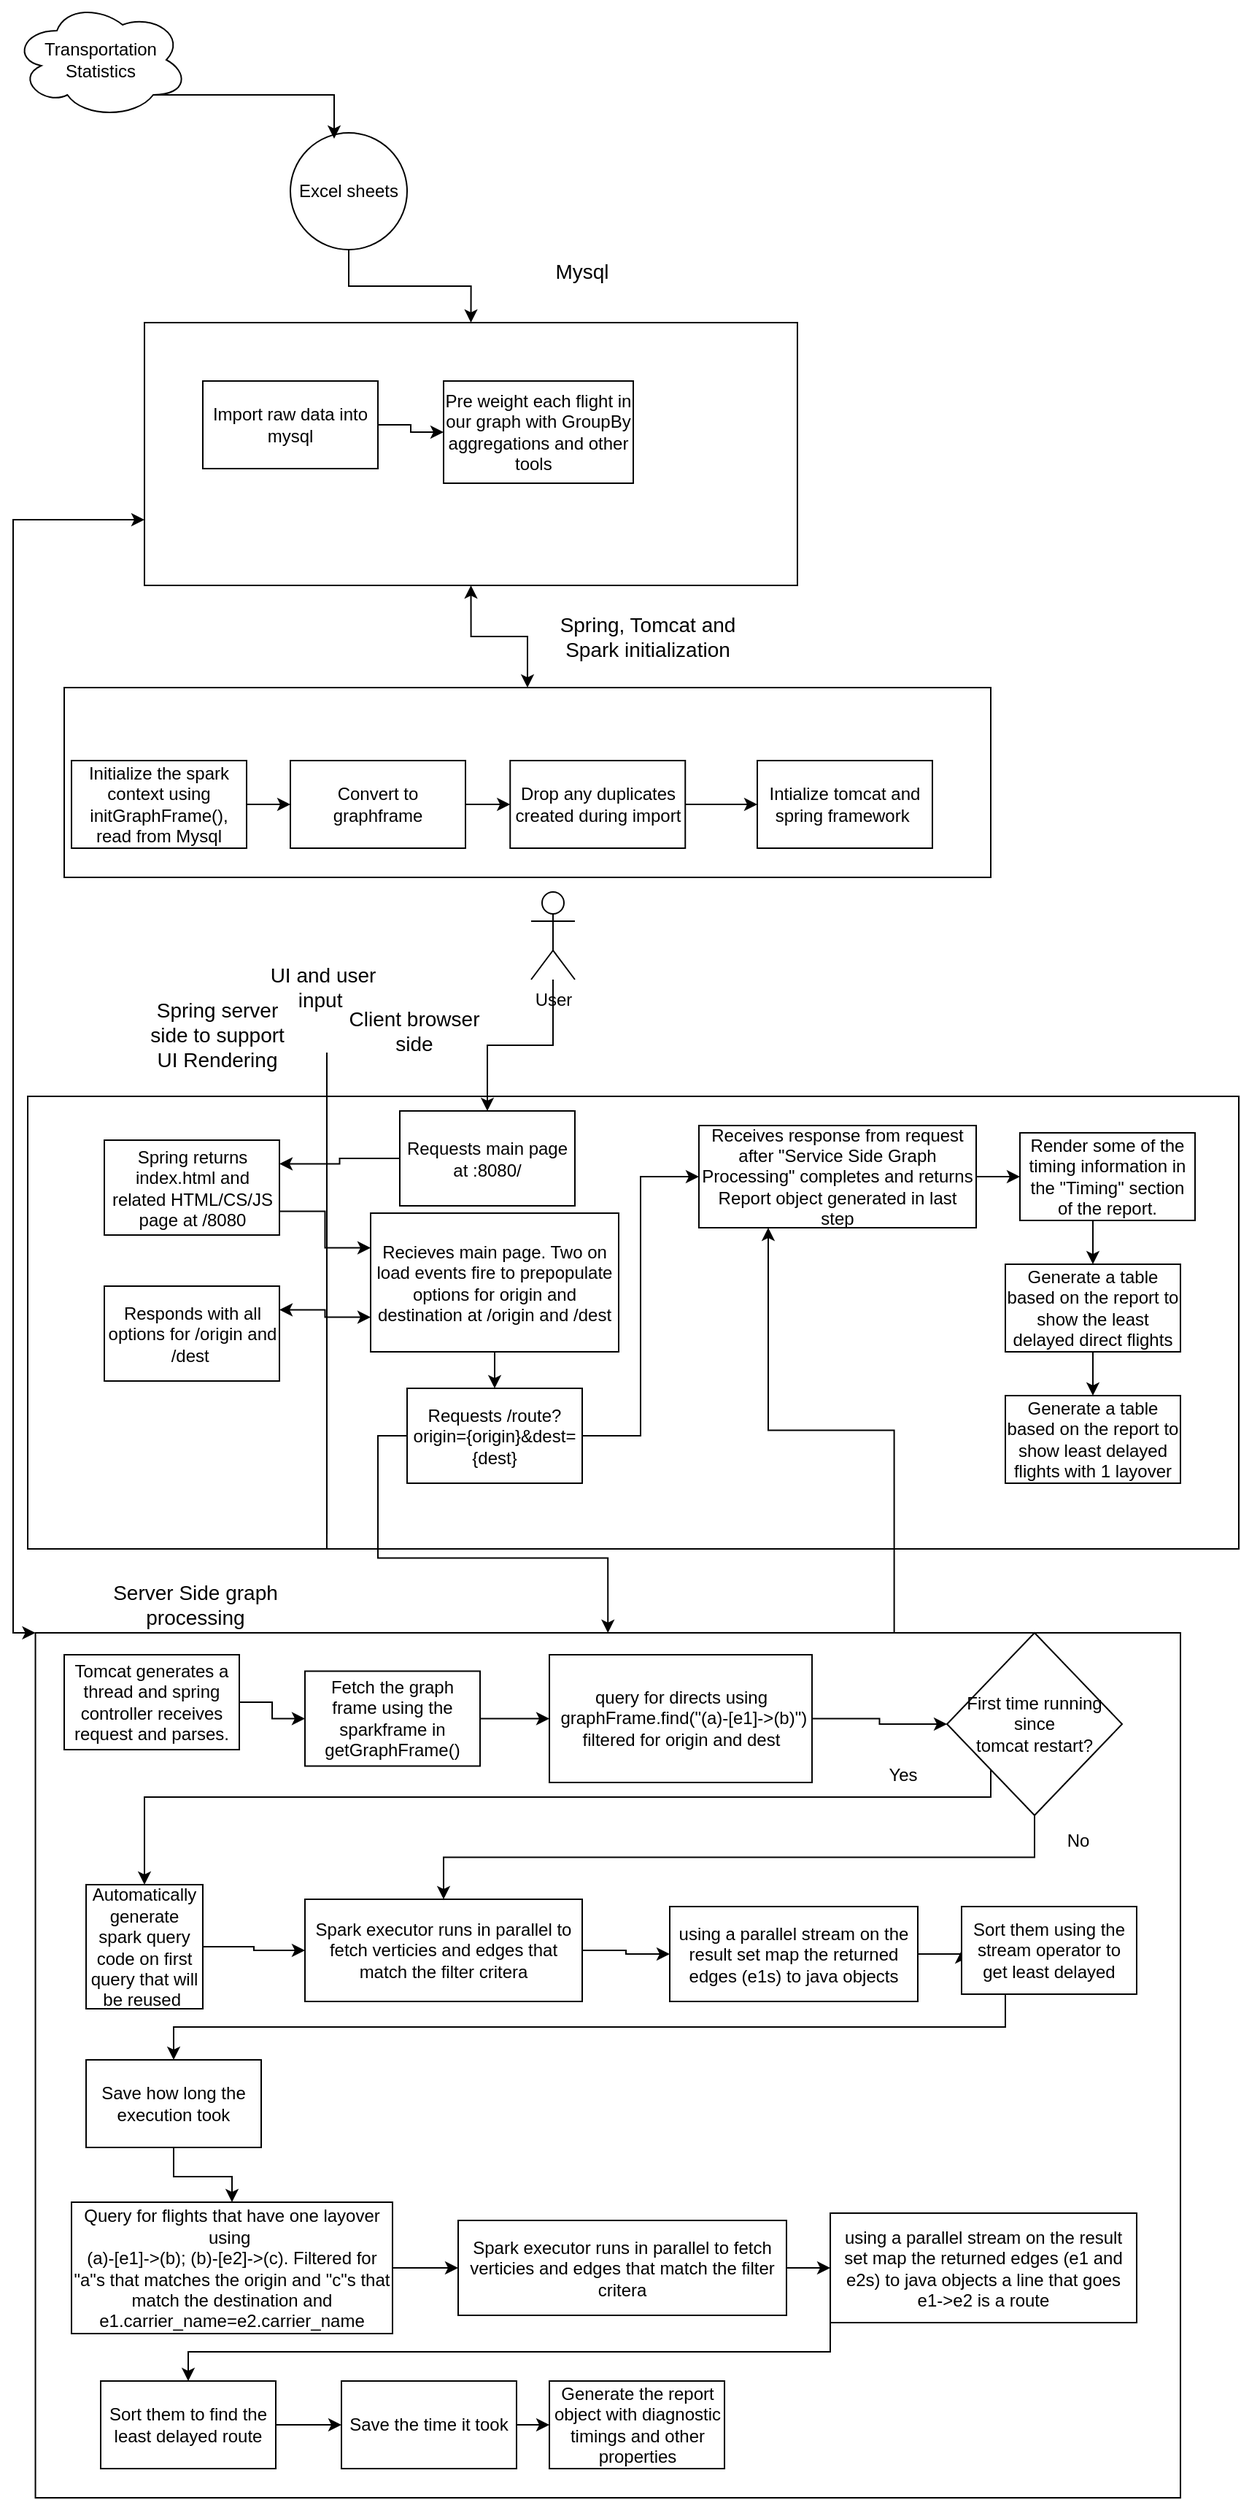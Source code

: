 <mxfile version="22.1.4" type="github">
  <diagram name="Page-1" id="JJKvroaF8k0bOpbIL52W">
    <mxGraphModel dx="930" dy="744" grid="1" gridSize="10" guides="1" tooltips="1" connect="1" arrows="1" fold="1" page="1" pageScale="1" pageWidth="850" pageHeight="1100" math="0" shadow="0">
      <root>
        <mxCell id="0" />
        <mxCell id="1" parent="0" />
        <mxCell id="FXpq7J4yFmvmXV9Q6pKy-30" value="" style="rounded=0;whiteSpace=wrap;html=1;" parent="1" vertex="1">
          <mxGeometry x="30" y="780" width="830" height="310" as="geometry" />
        </mxCell>
        <mxCell id="ejTTFvZG0yE6dTBXoJbS-35" style="edgeStyle=orthogonalEdgeStyle;rounded=0;orthogonalLoop=1;jettySize=auto;html=1;exitX=0.5;exitY=1;exitDx=0;exitDy=0;entryX=0.5;entryY=0;entryDx=0;entryDy=0;" parent="1" source="ejTTFvZG0yE6dTBXoJbS-1" target="ejTTFvZG0yE6dTBXoJbS-29" edge="1">
          <mxGeometry relative="1" as="geometry" />
        </mxCell>
        <mxCell id="ejTTFvZG0yE6dTBXoJbS-1" value="Excel sheets" style="ellipse;whiteSpace=wrap;html=1;aspect=fixed;" parent="1" vertex="1">
          <mxGeometry x="210" y="120" width="80" height="80" as="geometry" />
        </mxCell>
        <mxCell id="ejTTFvZG0yE6dTBXoJbS-3" style="edgeStyle=orthogonalEdgeStyle;rounded=0;orthogonalLoop=1;jettySize=auto;html=1;exitX=0.8;exitY=0.8;exitDx=0;exitDy=0;exitPerimeter=0;entryX=0.375;entryY=0.05;entryDx=0;entryDy=0;entryPerimeter=0;" parent="1" source="ejTTFvZG0yE6dTBXoJbS-2" target="ejTTFvZG0yE6dTBXoJbS-1" edge="1">
          <mxGeometry relative="1" as="geometry" />
        </mxCell>
        <mxCell id="ejTTFvZG0yE6dTBXoJbS-2" value="Transportation&lt;br&gt;Statistics" style="ellipse;shape=cloud;whiteSpace=wrap;html=1;" parent="1" vertex="1">
          <mxGeometry x="20" y="30" width="120" height="80" as="geometry" />
        </mxCell>
        <mxCell id="ejTTFvZG0yE6dTBXoJbS-13" value="" style="rounded=0;whiteSpace=wrap;html=1;" parent="1" vertex="1">
          <mxGeometry x="55" y="500" width="635" height="130" as="geometry" />
        </mxCell>
        <mxCell id="ejTTFvZG0yE6dTBXoJbS-24" style="edgeStyle=orthogonalEdgeStyle;rounded=0;orthogonalLoop=1;jettySize=auto;html=1;exitX=1;exitY=0.5;exitDx=0;exitDy=0;entryX=0;entryY=0.5;entryDx=0;entryDy=0;" parent="1" source="ejTTFvZG0yE6dTBXoJbS-14" target="ejTTFvZG0yE6dTBXoJbS-18" edge="1">
          <mxGeometry relative="1" as="geometry" />
        </mxCell>
        <mxCell id="ejTTFvZG0yE6dTBXoJbS-14" value="Initialize the spark context using initGraphFrame(), read from Mysql" style="rounded=0;whiteSpace=wrap;html=1;" parent="1" vertex="1">
          <mxGeometry x="60" y="550" width="120" height="60" as="geometry" />
        </mxCell>
        <mxCell id="-4SKLqk1sUC6Nr8ay7Aa-25" style="edgeStyle=orthogonalEdgeStyle;rounded=0;orthogonalLoop=1;jettySize=auto;html=1;exitX=1;exitY=0.5;exitDx=0;exitDy=0;entryX=0;entryY=0.5;entryDx=0;entryDy=0;" edge="1" parent="1" source="ejTTFvZG0yE6dTBXoJbS-18" target="-4SKLqk1sUC6Nr8ay7Aa-24">
          <mxGeometry relative="1" as="geometry" />
        </mxCell>
        <mxCell id="ejTTFvZG0yE6dTBXoJbS-18" value="Convert to graphframe" style="rounded=0;whiteSpace=wrap;html=1;" parent="1" vertex="1">
          <mxGeometry x="210" y="550" width="120" height="60" as="geometry" />
        </mxCell>
        <mxCell id="-4SKLqk1sUC6Nr8ay7Aa-1" style="edgeStyle=orthogonalEdgeStyle;rounded=0;orthogonalLoop=1;jettySize=auto;html=1;exitX=0;exitY=0.75;exitDx=0;exitDy=0;entryX=0;entryY=0;entryDx=0;entryDy=0;startArrow=classic;startFill=1;" edge="1" parent="1" source="ejTTFvZG0yE6dTBXoJbS-29" target="FXpq7J4yFmvmXV9Q6pKy-25">
          <mxGeometry relative="1" as="geometry">
            <mxPoint x="210" y="445" as="sourcePoint" />
            <mxPoint x="28.75" y="1015" as="targetPoint" />
            <Array as="points">
              <mxPoint x="20" y="385" />
              <mxPoint x="20" y="1148" />
            </Array>
          </mxGeometry>
        </mxCell>
        <mxCell id="-4SKLqk1sUC6Nr8ay7Aa-66" style="edgeStyle=orthogonalEdgeStyle;rounded=0;orthogonalLoop=1;jettySize=auto;html=1;exitX=0.5;exitY=1;exitDx=0;exitDy=0;entryX=0.5;entryY=0;entryDx=0;entryDy=0;startArrow=classic;startFill=1;" edge="1" parent="1" source="ejTTFvZG0yE6dTBXoJbS-29" target="ejTTFvZG0yE6dTBXoJbS-13">
          <mxGeometry relative="1" as="geometry" />
        </mxCell>
        <mxCell id="ejTTFvZG0yE6dTBXoJbS-29" value="" style="rounded=0;whiteSpace=wrap;html=1;" parent="1" vertex="1">
          <mxGeometry x="110" y="250" width="447.5" height="180" as="geometry" />
        </mxCell>
        <mxCell id="ejTTFvZG0yE6dTBXoJbS-36" style="edgeStyle=orthogonalEdgeStyle;rounded=0;orthogonalLoop=1;jettySize=auto;html=1;exitX=1;exitY=0.5;exitDx=0;exitDy=0;entryX=0;entryY=0.5;entryDx=0;entryDy=0;" parent="1" source="ejTTFvZG0yE6dTBXoJbS-31" target="ejTTFvZG0yE6dTBXoJbS-32" edge="1">
          <mxGeometry relative="1" as="geometry" />
        </mxCell>
        <mxCell id="ejTTFvZG0yE6dTBXoJbS-31" value="Import raw data into mysql" style="rounded=0;whiteSpace=wrap;html=1;" parent="1" vertex="1">
          <mxGeometry x="150" y="290" width="120" height="60" as="geometry" />
        </mxCell>
        <mxCell id="ejTTFvZG0yE6dTBXoJbS-32" value="Pre weight each flight in our graph with GroupBy aggregations and other tools&amp;nbsp;&amp;nbsp;" style="rounded=0;whiteSpace=wrap;html=1;" parent="1" vertex="1">
          <mxGeometry x="315" y="290" width="130" height="70" as="geometry" />
        </mxCell>
        <mxCell id="ejTTFvZG0yE6dTBXoJbS-37" value="&lt;font style=&quot;font-size: 14px;&quot;&gt;Mysql&lt;/font&gt;" style="text;html=1;strokeColor=none;fillColor=none;align=center;verticalAlign=middle;whiteSpace=wrap;rounded=0;" parent="1" vertex="1">
          <mxGeometry x="380" y="200" width="60" height="30" as="geometry" />
        </mxCell>
        <mxCell id="FXpq7J4yFmvmXV9Q6pKy-11" style="edgeStyle=orthogonalEdgeStyle;rounded=0;orthogonalLoop=1;jettySize=auto;html=1;" parent="1" source="FXpq7J4yFmvmXV9Q6pKy-2" target="FXpq7J4yFmvmXV9Q6pKy-12" edge="1">
          <mxGeometry relative="1" as="geometry">
            <mxPoint x="85" y="790" as="targetPoint" />
            <mxPoint x="375" y="740" as="sourcePoint" />
          </mxGeometry>
        </mxCell>
        <mxCell id="FXpq7J4yFmvmXV9Q6pKy-2" value="User" style="shape=umlActor;verticalLabelPosition=bottom;verticalAlign=top;html=1;outlineConnect=0;" parent="1" vertex="1">
          <mxGeometry x="375" y="640" width="30" height="60" as="geometry" />
        </mxCell>
        <mxCell id="FXpq7J4yFmvmXV9Q6pKy-5" value="Intialize tomcat and spring framework&amp;nbsp;" style="rounded=0;whiteSpace=wrap;html=1;" parent="1" vertex="1">
          <mxGeometry x="530" y="550" width="120" height="60" as="geometry" />
        </mxCell>
        <mxCell id="FXpq7J4yFmvmXV9Q6pKy-9" value="&lt;font style=&quot;font-size: 14px;&quot;&gt;Spring, Tomcat and Spark initialization&lt;/font&gt;" style="text;html=1;strokeColor=none;fillColor=none;align=center;verticalAlign=middle;whiteSpace=wrap;rounded=0;" parent="1" vertex="1">
          <mxGeometry x="380" y="450" width="150" height="30" as="geometry" />
        </mxCell>
        <mxCell id="FXpq7J4yFmvmXV9Q6pKy-33" style="edgeStyle=orthogonalEdgeStyle;rounded=0;orthogonalLoop=1;jettySize=auto;html=1;exitX=0;exitY=0.5;exitDx=0;exitDy=0;entryX=1;entryY=0.25;entryDx=0;entryDy=0;" parent="1" source="FXpq7J4yFmvmXV9Q6pKy-12" target="FXpq7J4yFmvmXV9Q6pKy-16" edge="1">
          <mxGeometry relative="1" as="geometry" />
        </mxCell>
        <mxCell id="FXpq7J4yFmvmXV9Q6pKy-12" value="Requests main page at :8080/" style="rounded=0;whiteSpace=wrap;html=1;" parent="1" vertex="1">
          <mxGeometry x="285" y="790" width="120" height="65" as="geometry" />
        </mxCell>
        <mxCell id="FXpq7J4yFmvmXV9Q6pKy-15" value="&lt;font style=&quot;font-size: 14px;&quot;&gt;UI and user input&amp;nbsp;&lt;br&gt;&lt;/font&gt;" style="text;html=1;strokeColor=none;fillColor=none;align=center;verticalAlign=middle;whiteSpace=wrap;rounded=0;" parent="1" vertex="1">
          <mxGeometry x="180" y="670" width="105" height="70" as="geometry" />
        </mxCell>
        <mxCell id="FXpq7J4yFmvmXV9Q6pKy-19" style="edgeStyle=orthogonalEdgeStyle;rounded=0;orthogonalLoop=1;jettySize=auto;html=1;exitX=1;exitY=0.75;exitDx=0;exitDy=0;entryX=0;entryY=0.25;entryDx=0;entryDy=0;" parent="1" source="FXpq7J4yFmvmXV9Q6pKy-16" target="FXpq7J4yFmvmXV9Q6pKy-18" edge="1">
          <mxGeometry relative="1" as="geometry" />
        </mxCell>
        <mxCell id="FXpq7J4yFmvmXV9Q6pKy-16" value="Spring returns index.html and related HTML/CS/JS page at /8080" style="rounded=0;whiteSpace=wrap;html=1;" parent="1" vertex="1">
          <mxGeometry x="82.5" y="810" width="120" height="65" as="geometry" />
        </mxCell>
        <mxCell id="FXpq7J4yFmvmXV9Q6pKy-21" style="edgeStyle=orthogonalEdgeStyle;rounded=0;orthogonalLoop=1;jettySize=auto;html=1;exitX=0;exitY=0.75;exitDx=0;exitDy=0;entryX=1;entryY=0.25;entryDx=0;entryDy=0;startArrow=classic;startFill=1;" parent="1" source="FXpq7J4yFmvmXV9Q6pKy-18" target="FXpq7J4yFmvmXV9Q6pKy-20" edge="1">
          <mxGeometry relative="1" as="geometry" />
        </mxCell>
        <mxCell id="FXpq7J4yFmvmXV9Q6pKy-26" style="edgeStyle=orthogonalEdgeStyle;rounded=0;orthogonalLoop=1;jettySize=auto;html=1;exitX=0.5;exitY=1;exitDx=0;exitDy=0;entryX=0.5;entryY=0;entryDx=0;entryDy=0;" parent="1" source="FXpq7J4yFmvmXV9Q6pKy-18" target="FXpq7J4yFmvmXV9Q6pKy-23" edge="1">
          <mxGeometry relative="1" as="geometry" />
        </mxCell>
        <mxCell id="FXpq7J4yFmvmXV9Q6pKy-18" value="Recieves main page. Two on load events fire to prepopulate options for origin and destination at /origin and /dest" style="rounded=0;whiteSpace=wrap;html=1;" parent="1" vertex="1">
          <mxGeometry x="265" y="860" width="170" height="95" as="geometry" />
        </mxCell>
        <mxCell id="FXpq7J4yFmvmXV9Q6pKy-20" value="Responds with all options for /origin and /dest&amp;nbsp;" style="rounded=0;whiteSpace=wrap;html=1;" parent="1" vertex="1">
          <mxGeometry x="82.5" y="910" width="120" height="65" as="geometry" />
        </mxCell>
        <mxCell id="FXpq7J4yFmvmXV9Q6pKy-29" style="edgeStyle=orthogonalEdgeStyle;rounded=0;orthogonalLoop=1;jettySize=auto;html=1;exitX=0;exitY=0.5;exitDx=0;exitDy=0;entryX=0.5;entryY=0;entryDx=0;entryDy=0;startArrow=none;startFill=0;" parent="1" source="FXpq7J4yFmvmXV9Q6pKy-23" target="FXpq7J4yFmvmXV9Q6pKy-25" edge="1">
          <mxGeometry relative="1" as="geometry" />
        </mxCell>
        <mxCell id="-4SKLqk1sUC6Nr8ay7Aa-73" style="edgeStyle=orthogonalEdgeStyle;rounded=0;orthogonalLoop=1;jettySize=auto;html=1;exitX=1;exitY=0.5;exitDx=0;exitDy=0;entryX=0;entryY=0.5;entryDx=0;entryDy=0;" edge="1" parent="1" source="FXpq7J4yFmvmXV9Q6pKy-23" target="-4SKLqk1sUC6Nr8ay7Aa-72">
          <mxGeometry relative="1" as="geometry" />
        </mxCell>
        <mxCell id="FXpq7J4yFmvmXV9Q6pKy-23" value="Requests /route?origin={origin}&amp;amp;dest={dest}" style="rounded=0;whiteSpace=wrap;html=1;" parent="1" vertex="1">
          <mxGeometry x="290" y="980" width="120" height="65" as="geometry" />
        </mxCell>
        <mxCell id="-4SKLqk1sUC6Nr8ay7Aa-75" style="edgeStyle=orthogonalEdgeStyle;rounded=0;orthogonalLoop=1;jettySize=auto;html=1;exitX=0.75;exitY=0;exitDx=0;exitDy=0;entryX=0.25;entryY=1;entryDx=0;entryDy=0;" edge="1" parent="1" source="FXpq7J4yFmvmXV9Q6pKy-25" target="-4SKLqk1sUC6Nr8ay7Aa-72">
          <mxGeometry relative="1" as="geometry" />
        </mxCell>
        <mxCell id="FXpq7J4yFmvmXV9Q6pKy-25" value="" style="rounded=0;whiteSpace=wrap;html=1;" parent="1" vertex="1">
          <mxGeometry x="35.27" y="1147.5" width="784.73" height="592.5" as="geometry" />
        </mxCell>
        <mxCell id="FXpq7J4yFmvmXV9Q6pKy-31" value="" style="endArrow=none;html=1;rounded=0;" parent="1" edge="1">
          <mxGeometry width="50" height="50" relative="1" as="geometry">
            <mxPoint x="234.99" y="1090" as="sourcePoint" />
            <mxPoint x="235" y="750" as="targetPoint" />
          </mxGeometry>
        </mxCell>
        <mxCell id="FXpq7J4yFmvmXV9Q6pKy-32" value="&lt;font style=&quot;font-size: 14px;&quot;&gt;Client browser side&lt;/font&gt;" style="text;html=1;strokeColor=none;fillColor=none;align=center;verticalAlign=middle;whiteSpace=wrap;rounded=0;" parent="1" vertex="1">
          <mxGeometry x="245" y="720" width="100" height="30" as="geometry" />
        </mxCell>
        <mxCell id="FXpq7J4yFmvmXV9Q6pKy-34" value="&lt;font style=&quot;font-size: 14px;&quot;&gt;Spring server side to support UI Rendering&lt;/font&gt;" style="text;html=1;strokeColor=none;fillColor=none;align=center;verticalAlign=middle;whiteSpace=wrap;rounded=0;" parent="1" vertex="1">
          <mxGeometry x="104.99" y="720" width="110" height="35" as="geometry" />
        </mxCell>
        <mxCell id="-4SKLqk1sUC6Nr8ay7Aa-2" value="&lt;font style=&quot;font-size: 14px;&quot;&gt;Server Side graph processing&lt;/font&gt;" style="text;html=1;strokeColor=none;fillColor=none;align=center;verticalAlign=middle;whiteSpace=wrap;rounded=0;" vertex="1" parent="1">
          <mxGeometry x="70" y="1110" width="150" height="35" as="geometry" />
        </mxCell>
        <mxCell id="-4SKLqk1sUC6Nr8ay7Aa-32" style="edgeStyle=orthogonalEdgeStyle;rounded=0;orthogonalLoop=1;jettySize=auto;html=1;exitX=0;exitY=1;exitDx=0;exitDy=0;entryX=0.5;entryY=0;entryDx=0;entryDy=0;" edge="1" parent="1" source="-4SKLqk1sUC6Nr8ay7Aa-3" target="-4SKLqk1sUC6Nr8ay7Aa-4">
          <mxGeometry relative="1" as="geometry">
            <Array as="points">
              <mxPoint x="690" y="1260" />
              <mxPoint x="110" y="1260" />
            </Array>
          </mxGeometry>
        </mxCell>
        <mxCell id="-4SKLqk1sUC6Nr8ay7Aa-33" style="edgeStyle=orthogonalEdgeStyle;rounded=0;orthogonalLoop=1;jettySize=auto;html=1;exitX=0.5;exitY=1;exitDx=0;exitDy=0;entryX=0.5;entryY=0;entryDx=0;entryDy=0;" edge="1" parent="1" source="-4SKLqk1sUC6Nr8ay7Aa-3" target="-4SKLqk1sUC6Nr8ay7Aa-10">
          <mxGeometry relative="1" as="geometry" />
        </mxCell>
        <mxCell id="-4SKLqk1sUC6Nr8ay7Aa-3" value="First time running since &lt;br&gt;tomcat restart?" style="rhombus;whiteSpace=wrap;html=1;" vertex="1" parent="1">
          <mxGeometry x="660.01" y="1147.5" width="120" height="125" as="geometry" />
        </mxCell>
        <mxCell id="-4SKLqk1sUC6Nr8ay7Aa-11" style="edgeStyle=orthogonalEdgeStyle;rounded=0;orthogonalLoop=1;jettySize=auto;html=1;exitX=1;exitY=0.5;exitDx=0;exitDy=0;entryX=0;entryY=0.5;entryDx=0;entryDy=0;" edge="1" parent="1" source="-4SKLqk1sUC6Nr8ay7Aa-4" target="-4SKLqk1sUC6Nr8ay7Aa-10">
          <mxGeometry relative="1" as="geometry" />
        </mxCell>
        <mxCell id="-4SKLqk1sUC6Nr8ay7Aa-4" value="Automatically generate spark query code on first query that will be reused&amp;nbsp;" style="whiteSpace=wrap;html=1;aspect=fixed;" vertex="1" parent="1">
          <mxGeometry x="70.0" y="1320" width="80" height="85" as="geometry" />
        </mxCell>
        <mxCell id="-4SKLqk1sUC6Nr8ay7Aa-6" value="Yes" style="text;html=1;strokeColor=none;fillColor=none;align=center;verticalAlign=middle;whiteSpace=wrap;rounded=0;" vertex="1" parent="1">
          <mxGeometry x="600.01" y="1227.5" width="60" height="35" as="geometry" />
        </mxCell>
        <mxCell id="-4SKLqk1sUC6Nr8ay7Aa-7" value="No" style="text;html=1;strokeColor=none;fillColor=none;align=center;verticalAlign=middle;whiteSpace=wrap;rounded=0;" vertex="1" parent="1">
          <mxGeometry x="720.01" y="1272.5" width="60" height="35" as="geometry" />
        </mxCell>
        <mxCell id="-4SKLqk1sUC6Nr8ay7Aa-35" style="edgeStyle=orthogonalEdgeStyle;rounded=0;orthogonalLoop=1;jettySize=auto;html=1;exitX=1;exitY=0.5;exitDx=0;exitDy=0;entryX=0;entryY=0.5;entryDx=0;entryDy=0;" edge="1" parent="1" source="-4SKLqk1sUC6Nr8ay7Aa-10" target="-4SKLqk1sUC6Nr8ay7Aa-34">
          <mxGeometry relative="1" as="geometry" />
        </mxCell>
        <mxCell id="-4SKLqk1sUC6Nr8ay7Aa-10" value="Spark executor runs in parallel to fetch verticies and edges that match the filter critera" style="rounded=0;whiteSpace=wrap;html=1;" vertex="1" parent="1">
          <mxGeometry x="220" y="1330" width="190" height="70" as="geometry" />
        </mxCell>
        <mxCell id="-4SKLqk1sUC6Nr8ay7Aa-20" style="edgeStyle=orthogonalEdgeStyle;rounded=0;orthogonalLoop=1;jettySize=auto;html=1;exitX=1;exitY=0.5;exitDx=0;exitDy=0;entryX=0;entryY=0.5;entryDx=0;entryDy=0;" edge="1" parent="1" source="-4SKLqk1sUC6Nr8ay7Aa-16" target="-4SKLqk1sUC6Nr8ay7Aa-19">
          <mxGeometry relative="1" as="geometry" />
        </mxCell>
        <mxCell id="-4SKLqk1sUC6Nr8ay7Aa-16" value="Tomcat generates a thread and spring controller receives request and parses." style="rounded=0;whiteSpace=wrap;html=1;" vertex="1" parent="1">
          <mxGeometry x="55" y="1162.5" width="120" height="65" as="geometry" />
        </mxCell>
        <mxCell id="-4SKLqk1sUC6Nr8ay7Aa-28" style="edgeStyle=orthogonalEdgeStyle;rounded=0;orthogonalLoop=1;jettySize=auto;html=1;exitX=1;exitY=0.5;exitDx=0;exitDy=0;entryX=0;entryY=0.5;entryDx=0;entryDy=0;" edge="1" parent="1" source="-4SKLqk1sUC6Nr8ay7Aa-19" target="-4SKLqk1sUC6Nr8ay7Aa-27">
          <mxGeometry relative="1" as="geometry" />
        </mxCell>
        <mxCell id="-4SKLqk1sUC6Nr8ay7Aa-19" value="Fetch the graph frame using the sparkframe in getGraphFrame()" style="rounded=0;whiteSpace=wrap;html=1;" vertex="1" parent="1">
          <mxGeometry x="220" y="1173.75" width="120" height="65" as="geometry" />
        </mxCell>
        <mxCell id="-4SKLqk1sUC6Nr8ay7Aa-26" style="edgeStyle=orthogonalEdgeStyle;rounded=0;orthogonalLoop=1;jettySize=auto;html=1;exitX=1;exitY=0.5;exitDx=0;exitDy=0;entryX=0;entryY=0.5;entryDx=0;entryDy=0;" edge="1" parent="1" source="-4SKLqk1sUC6Nr8ay7Aa-24" target="FXpq7J4yFmvmXV9Q6pKy-5">
          <mxGeometry relative="1" as="geometry" />
        </mxCell>
        <mxCell id="-4SKLqk1sUC6Nr8ay7Aa-24" value="Drop any duplicates created during import" style="rounded=0;whiteSpace=wrap;html=1;" vertex="1" parent="1">
          <mxGeometry x="360.63" y="550" width="120" height="60" as="geometry" />
        </mxCell>
        <mxCell id="-4SKLqk1sUC6Nr8ay7Aa-30" style="edgeStyle=orthogonalEdgeStyle;rounded=0;orthogonalLoop=1;jettySize=auto;html=1;exitX=1;exitY=0.5;exitDx=0;exitDy=0;entryX=0;entryY=0.5;entryDx=0;entryDy=0;" edge="1" parent="1" source="-4SKLqk1sUC6Nr8ay7Aa-27" target="-4SKLqk1sUC6Nr8ay7Aa-3">
          <mxGeometry relative="1" as="geometry" />
        </mxCell>
        <mxCell id="-4SKLqk1sUC6Nr8ay7Aa-27" value="query for directs using&lt;br&gt;&amp;nbsp;graphFrame.find(&quot;(a)-[e1]-&amp;gt;(b)&quot;) filtered for origin and dest" style="rounded=0;whiteSpace=wrap;html=1;" vertex="1" parent="1">
          <mxGeometry x="387.51" y="1162.5" width="180" height="87.5" as="geometry" />
        </mxCell>
        <mxCell id="-4SKLqk1sUC6Nr8ay7Aa-37" style="edgeStyle=orthogonalEdgeStyle;rounded=0;orthogonalLoop=1;jettySize=auto;html=1;exitX=1;exitY=0.5;exitDx=0;exitDy=0;entryX=0;entryY=0.5;entryDx=0;entryDy=0;" edge="1" parent="1" source="-4SKLqk1sUC6Nr8ay7Aa-34" target="-4SKLqk1sUC6Nr8ay7Aa-36">
          <mxGeometry relative="1" as="geometry" />
        </mxCell>
        <mxCell id="-4SKLqk1sUC6Nr8ay7Aa-34" value="using a parallel stream on the result set map the returned edges (e1s) to java objects" style="rounded=0;whiteSpace=wrap;html=1;" vertex="1" parent="1">
          <mxGeometry x="470" y="1335" width="170" height="65" as="geometry" />
        </mxCell>
        <mxCell id="-4SKLqk1sUC6Nr8ay7Aa-50" style="edgeStyle=orthogonalEdgeStyle;rounded=0;orthogonalLoop=1;jettySize=auto;html=1;exitX=0.25;exitY=1;exitDx=0;exitDy=0;entryX=0.5;entryY=0;entryDx=0;entryDy=0;" edge="1" parent="1" source="-4SKLqk1sUC6Nr8ay7Aa-36" target="-4SKLqk1sUC6Nr8ay7Aa-48">
          <mxGeometry relative="1" as="geometry" />
        </mxCell>
        <mxCell id="-4SKLqk1sUC6Nr8ay7Aa-36" value="Sort them using the stream operator to get least delayed" style="rounded=0;whiteSpace=wrap;html=1;" vertex="1" parent="1">
          <mxGeometry x="670" y="1335" width="120" height="60" as="geometry" />
        </mxCell>
        <mxCell id="-4SKLqk1sUC6Nr8ay7Aa-42" style="edgeStyle=orthogonalEdgeStyle;rounded=0;orthogonalLoop=1;jettySize=auto;html=1;exitX=1;exitY=0.5;exitDx=0;exitDy=0;entryX=0;entryY=0.5;entryDx=0;entryDy=0;" edge="1" parent="1" source="-4SKLqk1sUC6Nr8ay7Aa-38" target="-4SKLqk1sUC6Nr8ay7Aa-41">
          <mxGeometry relative="1" as="geometry" />
        </mxCell>
        <mxCell id="-4SKLqk1sUC6Nr8ay7Aa-38" value="Query for flights that have one layover using&amp;nbsp;&lt;br&gt;(a)-[e1]-&amp;gt;(b); (b)-[e2]-&amp;gt;(c). Filtered for &quot;a&quot;s that matches the origin and &quot;c&quot;s that match the destination and e1.carrier_name=e2.carrier_name" style="rounded=0;whiteSpace=wrap;html=1;" vertex="1" parent="1">
          <mxGeometry x="60" y="1537.5" width="220" height="90" as="geometry" />
        </mxCell>
        <mxCell id="-4SKLqk1sUC6Nr8ay7Aa-45" style="edgeStyle=orthogonalEdgeStyle;rounded=0;orthogonalLoop=1;jettySize=auto;html=1;exitX=1;exitY=0.5;exitDx=0;exitDy=0;entryX=0;entryY=0.5;entryDx=0;entryDy=0;" edge="1" parent="1" source="-4SKLqk1sUC6Nr8ay7Aa-41" target="-4SKLqk1sUC6Nr8ay7Aa-43">
          <mxGeometry relative="1" as="geometry" />
        </mxCell>
        <mxCell id="-4SKLqk1sUC6Nr8ay7Aa-41" value="Spark executor runs in parallel to fetch verticies and edges that match the filter critera" style="rounded=0;whiteSpace=wrap;html=1;" vertex="1" parent="1">
          <mxGeometry x="325" y="1550" width="225" height="65" as="geometry" />
        </mxCell>
        <mxCell id="-4SKLqk1sUC6Nr8ay7Aa-54" style="edgeStyle=orthogonalEdgeStyle;rounded=0;orthogonalLoop=1;jettySize=auto;html=1;exitX=0;exitY=1;exitDx=0;exitDy=0;entryX=0.5;entryY=0;entryDx=0;entryDy=0;" edge="1" parent="1" source="-4SKLqk1sUC6Nr8ay7Aa-43" target="-4SKLqk1sUC6Nr8ay7Aa-53">
          <mxGeometry relative="1" as="geometry" />
        </mxCell>
        <mxCell id="-4SKLqk1sUC6Nr8ay7Aa-43" value="using a parallel stream on the result set map the returned edges (e1 and e2s) to java objects a line that goes e1-&amp;gt;e2 is a route" style="rounded=0;whiteSpace=wrap;html=1;" vertex="1" parent="1">
          <mxGeometry x="580.02" y="1545" width="209.99" height="75" as="geometry" />
        </mxCell>
        <mxCell id="-4SKLqk1sUC6Nr8ay7Aa-52" style="edgeStyle=orthogonalEdgeStyle;rounded=0;orthogonalLoop=1;jettySize=auto;html=1;exitX=0.5;exitY=1;exitDx=0;exitDy=0;entryX=0.5;entryY=0;entryDx=0;entryDy=0;" edge="1" parent="1" source="-4SKLqk1sUC6Nr8ay7Aa-48" target="-4SKLqk1sUC6Nr8ay7Aa-38">
          <mxGeometry relative="1" as="geometry" />
        </mxCell>
        <mxCell id="-4SKLqk1sUC6Nr8ay7Aa-48" value="Save how long the execution took" style="rounded=0;whiteSpace=wrap;html=1;" vertex="1" parent="1">
          <mxGeometry x="70" y="1440" width="120" height="60" as="geometry" />
        </mxCell>
        <mxCell id="-4SKLqk1sUC6Nr8ay7Aa-56" style="edgeStyle=orthogonalEdgeStyle;rounded=0;orthogonalLoop=1;jettySize=auto;html=1;exitX=1;exitY=0.5;exitDx=0;exitDy=0;entryX=0;entryY=0.5;entryDx=0;entryDy=0;" edge="1" parent="1" source="-4SKLqk1sUC6Nr8ay7Aa-53" target="-4SKLqk1sUC6Nr8ay7Aa-55">
          <mxGeometry relative="1" as="geometry" />
        </mxCell>
        <mxCell id="-4SKLqk1sUC6Nr8ay7Aa-53" value="Sort them to find the least delayed route" style="rounded=0;whiteSpace=wrap;html=1;" vertex="1" parent="1">
          <mxGeometry x="80" y="1660" width="120" height="60" as="geometry" />
        </mxCell>
        <mxCell id="-4SKLqk1sUC6Nr8ay7Aa-58" style="edgeStyle=orthogonalEdgeStyle;rounded=0;orthogonalLoop=1;jettySize=auto;html=1;exitX=1;exitY=0.5;exitDx=0;exitDy=0;entryX=0;entryY=0.5;entryDx=0;entryDy=0;" edge="1" parent="1" source="-4SKLqk1sUC6Nr8ay7Aa-55" target="-4SKLqk1sUC6Nr8ay7Aa-57">
          <mxGeometry relative="1" as="geometry" />
        </mxCell>
        <mxCell id="-4SKLqk1sUC6Nr8ay7Aa-55" value="Save the time it took" style="rounded=0;whiteSpace=wrap;html=1;" vertex="1" parent="1">
          <mxGeometry x="245" y="1660" width="120" height="60" as="geometry" />
        </mxCell>
        <mxCell id="-4SKLqk1sUC6Nr8ay7Aa-57" value="Generate the report object with diagnostic timings and other properties" style="rounded=0;whiteSpace=wrap;html=1;" vertex="1" parent="1">
          <mxGeometry x="387.51" y="1660" width="120" height="60" as="geometry" />
        </mxCell>
        <mxCell id="-4SKLqk1sUC6Nr8ay7Aa-77" style="edgeStyle=orthogonalEdgeStyle;rounded=0;orthogonalLoop=1;jettySize=auto;html=1;exitX=1;exitY=0.5;exitDx=0;exitDy=0;entryX=0;entryY=0.5;entryDx=0;entryDy=0;" edge="1" parent="1" source="-4SKLqk1sUC6Nr8ay7Aa-72" target="-4SKLqk1sUC6Nr8ay7Aa-76">
          <mxGeometry relative="1" as="geometry" />
        </mxCell>
        <mxCell id="-4SKLqk1sUC6Nr8ay7Aa-72" value="Receives response from request after &quot;Service Side Graph Processing&quot; completes and returns Report object generated in last step" style="rounded=0;whiteSpace=wrap;html=1;" vertex="1" parent="1">
          <mxGeometry x="490" y="800" width="190" height="70" as="geometry" />
        </mxCell>
        <mxCell id="-4SKLqk1sUC6Nr8ay7Aa-79" style="edgeStyle=orthogonalEdgeStyle;rounded=0;orthogonalLoop=1;jettySize=auto;html=1;exitX=0.5;exitY=1;exitDx=0;exitDy=0;entryX=0.5;entryY=0;entryDx=0;entryDy=0;" edge="1" parent="1" source="-4SKLqk1sUC6Nr8ay7Aa-76" target="-4SKLqk1sUC6Nr8ay7Aa-78">
          <mxGeometry relative="1" as="geometry" />
        </mxCell>
        <mxCell id="-4SKLqk1sUC6Nr8ay7Aa-76" value="Render some of the timing information in the &quot;Timing&quot; section of the report." style="rounded=0;whiteSpace=wrap;html=1;" vertex="1" parent="1">
          <mxGeometry x="710" y="805" width="120" height="60" as="geometry" />
        </mxCell>
        <mxCell id="-4SKLqk1sUC6Nr8ay7Aa-81" style="edgeStyle=orthogonalEdgeStyle;rounded=0;orthogonalLoop=1;jettySize=auto;html=1;exitX=0.5;exitY=1;exitDx=0;exitDy=0;entryX=0.5;entryY=0;entryDx=0;entryDy=0;" edge="1" parent="1" source="-4SKLqk1sUC6Nr8ay7Aa-78" target="-4SKLqk1sUC6Nr8ay7Aa-80">
          <mxGeometry relative="1" as="geometry" />
        </mxCell>
        <mxCell id="-4SKLqk1sUC6Nr8ay7Aa-78" value="Generate a table based on the report to show the least delayed direct flights" style="rounded=0;whiteSpace=wrap;html=1;" vertex="1" parent="1">
          <mxGeometry x="700" y="895" width="120" height="60" as="geometry" />
        </mxCell>
        <mxCell id="-4SKLqk1sUC6Nr8ay7Aa-80" value="Generate a table based on the report to show least delayed flights with 1 layover" style="rounded=0;whiteSpace=wrap;html=1;" vertex="1" parent="1">
          <mxGeometry x="700" y="985" width="120" height="60" as="geometry" />
        </mxCell>
      </root>
    </mxGraphModel>
  </diagram>
</mxfile>
